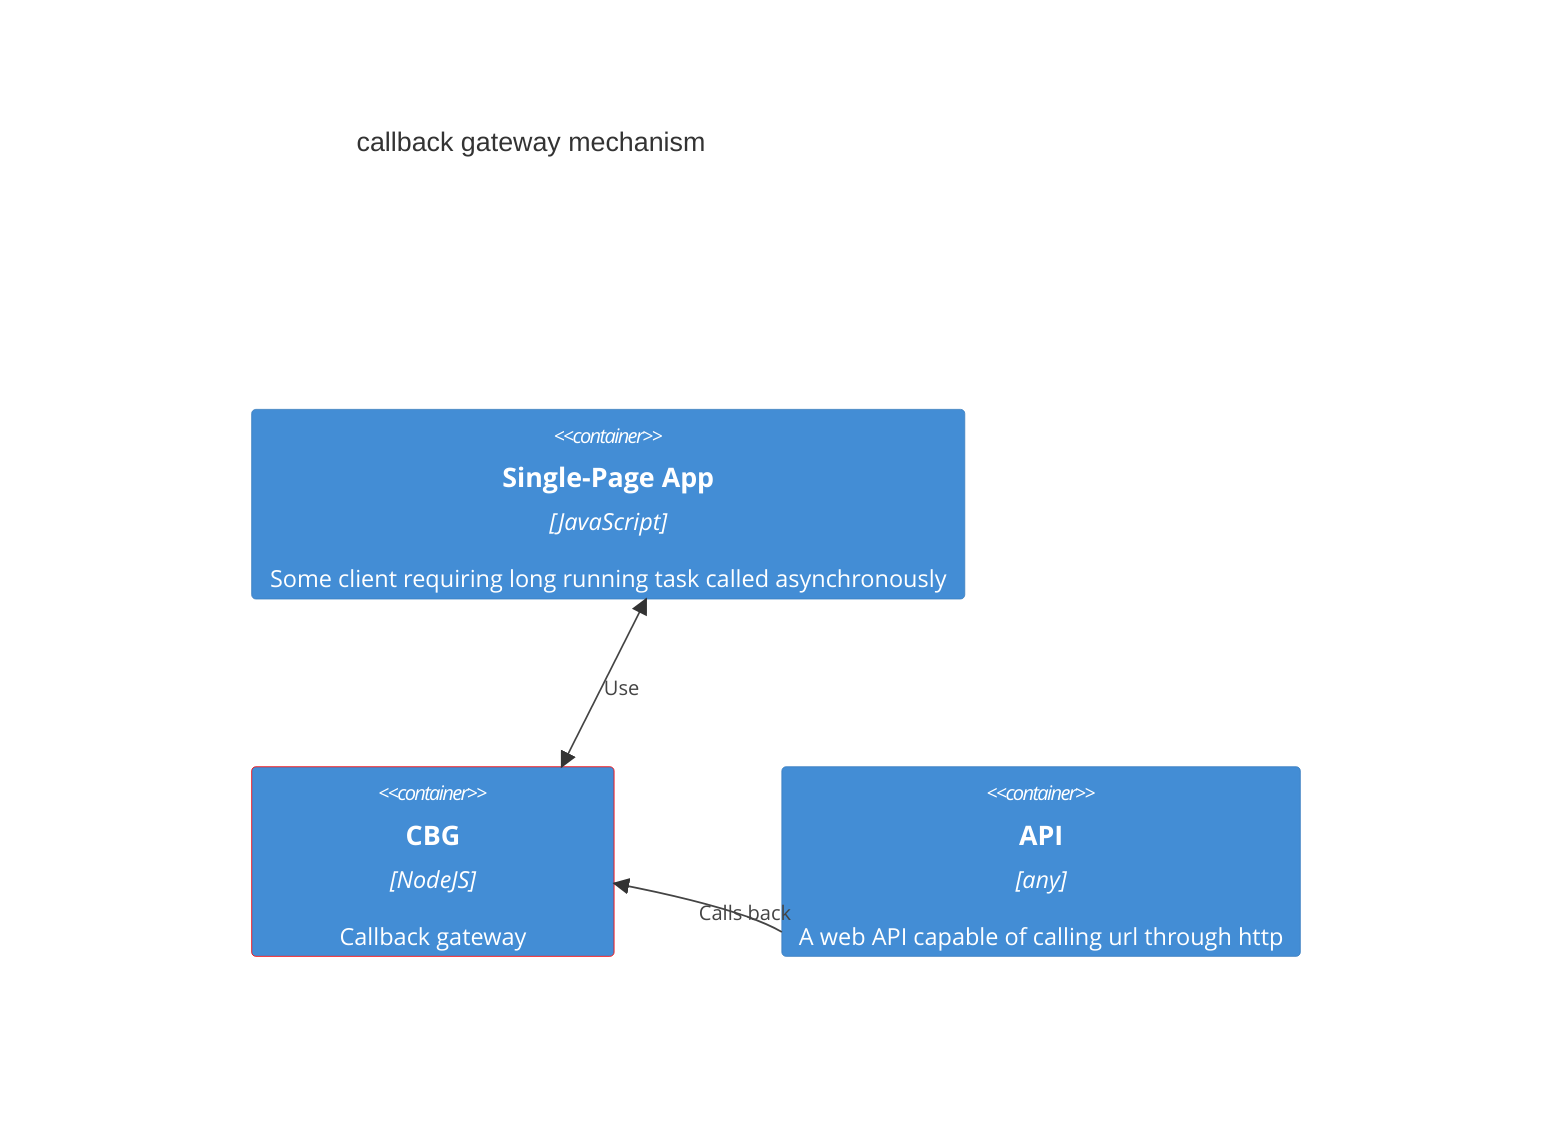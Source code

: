 C4Container
    title callback gateway mechanism
    Container(spa, "Single-Page App", "JavaScript", "Some client requiring long running task called asynchronously")
    Container(CBG, "CBG", "NodeJS", "Callback gateway")
    Container(API, "API", "any", "A web API capable of calling url through http")

    UpdateElementStyle(CBG, $borderColor="red")
    BiRel(spa, CBG, "Use")
    Rel(API, CBG, "Calls back")